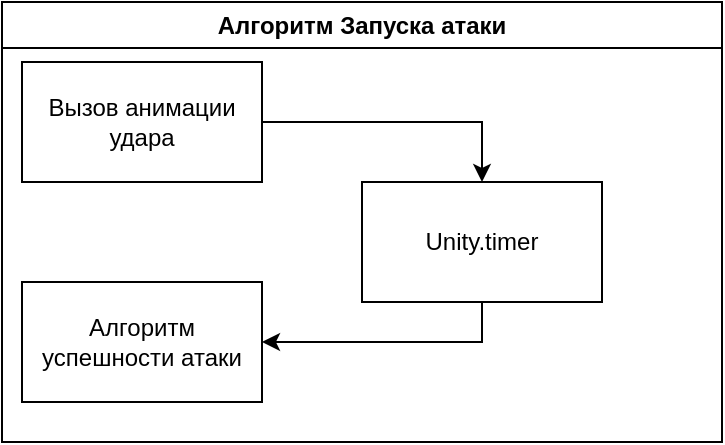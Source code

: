 <mxfile version="22.1.16" type="device">
  <diagram name="Страница — 1" id="R87gwawpsRX5DZW33Yvw">
    <mxGraphModel dx="2208" dy="1988" grid="1" gridSize="10" guides="1" tooltips="1" connect="1" arrows="1" fold="1" page="1" pageScale="1" pageWidth="827" pageHeight="1169" math="0" shadow="0">
      <root>
        <mxCell id="0" />
        <mxCell id="1" parent="0" />
        <mxCell id="hZTHAR6i0K3fFT6IlkUh-630" value="Алгоритм Запуска атаки" style="swimlane;whiteSpace=wrap;html=1;startSize=23;" vertex="1" parent="1">
          <mxGeometry x="-380" y="-340" width="360" height="220" as="geometry" />
        </mxCell>
        <mxCell id="hZTHAR6i0K3fFT6IlkUh-631" style="edgeStyle=orthogonalEdgeStyle;rounded=0;orthogonalLoop=1;jettySize=auto;html=1;exitX=1;exitY=0.5;exitDx=0;exitDy=0;entryX=0.5;entryY=0;entryDx=0;entryDy=0;" edge="1" parent="hZTHAR6i0K3fFT6IlkUh-630" source="hZTHAR6i0K3fFT6IlkUh-632" target="hZTHAR6i0K3fFT6IlkUh-634">
          <mxGeometry relative="1" as="geometry" />
        </mxCell>
        <mxCell id="hZTHAR6i0K3fFT6IlkUh-632" value="Вызов анимации удара" style="rounded=0;whiteSpace=wrap;html=1;" vertex="1" parent="hZTHAR6i0K3fFT6IlkUh-630">
          <mxGeometry x="10" y="30" width="120" height="60" as="geometry" />
        </mxCell>
        <mxCell id="hZTHAR6i0K3fFT6IlkUh-633" style="edgeStyle=orthogonalEdgeStyle;rounded=0;orthogonalLoop=1;jettySize=auto;html=1;exitX=0.5;exitY=1;exitDx=0;exitDy=0;entryX=1;entryY=0.5;entryDx=0;entryDy=0;" edge="1" parent="hZTHAR6i0K3fFT6IlkUh-630" source="hZTHAR6i0K3fFT6IlkUh-634" target="hZTHAR6i0K3fFT6IlkUh-635">
          <mxGeometry relative="1" as="geometry" />
        </mxCell>
        <mxCell id="hZTHAR6i0K3fFT6IlkUh-634" value="Unity.timer" style="rounded=0;whiteSpace=wrap;html=1;" vertex="1" parent="hZTHAR6i0K3fFT6IlkUh-630">
          <mxGeometry x="180" y="90" width="120" height="60" as="geometry" />
        </mxCell>
        <mxCell id="hZTHAR6i0K3fFT6IlkUh-635" value="Алгоритм успешности атаки" style="rounded=0;whiteSpace=wrap;html=1;" vertex="1" parent="hZTHAR6i0K3fFT6IlkUh-630">
          <mxGeometry x="10" y="140" width="120" height="60" as="geometry" />
        </mxCell>
      </root>
    </mxGraphModel>
  </diagram>
</mxfile>
